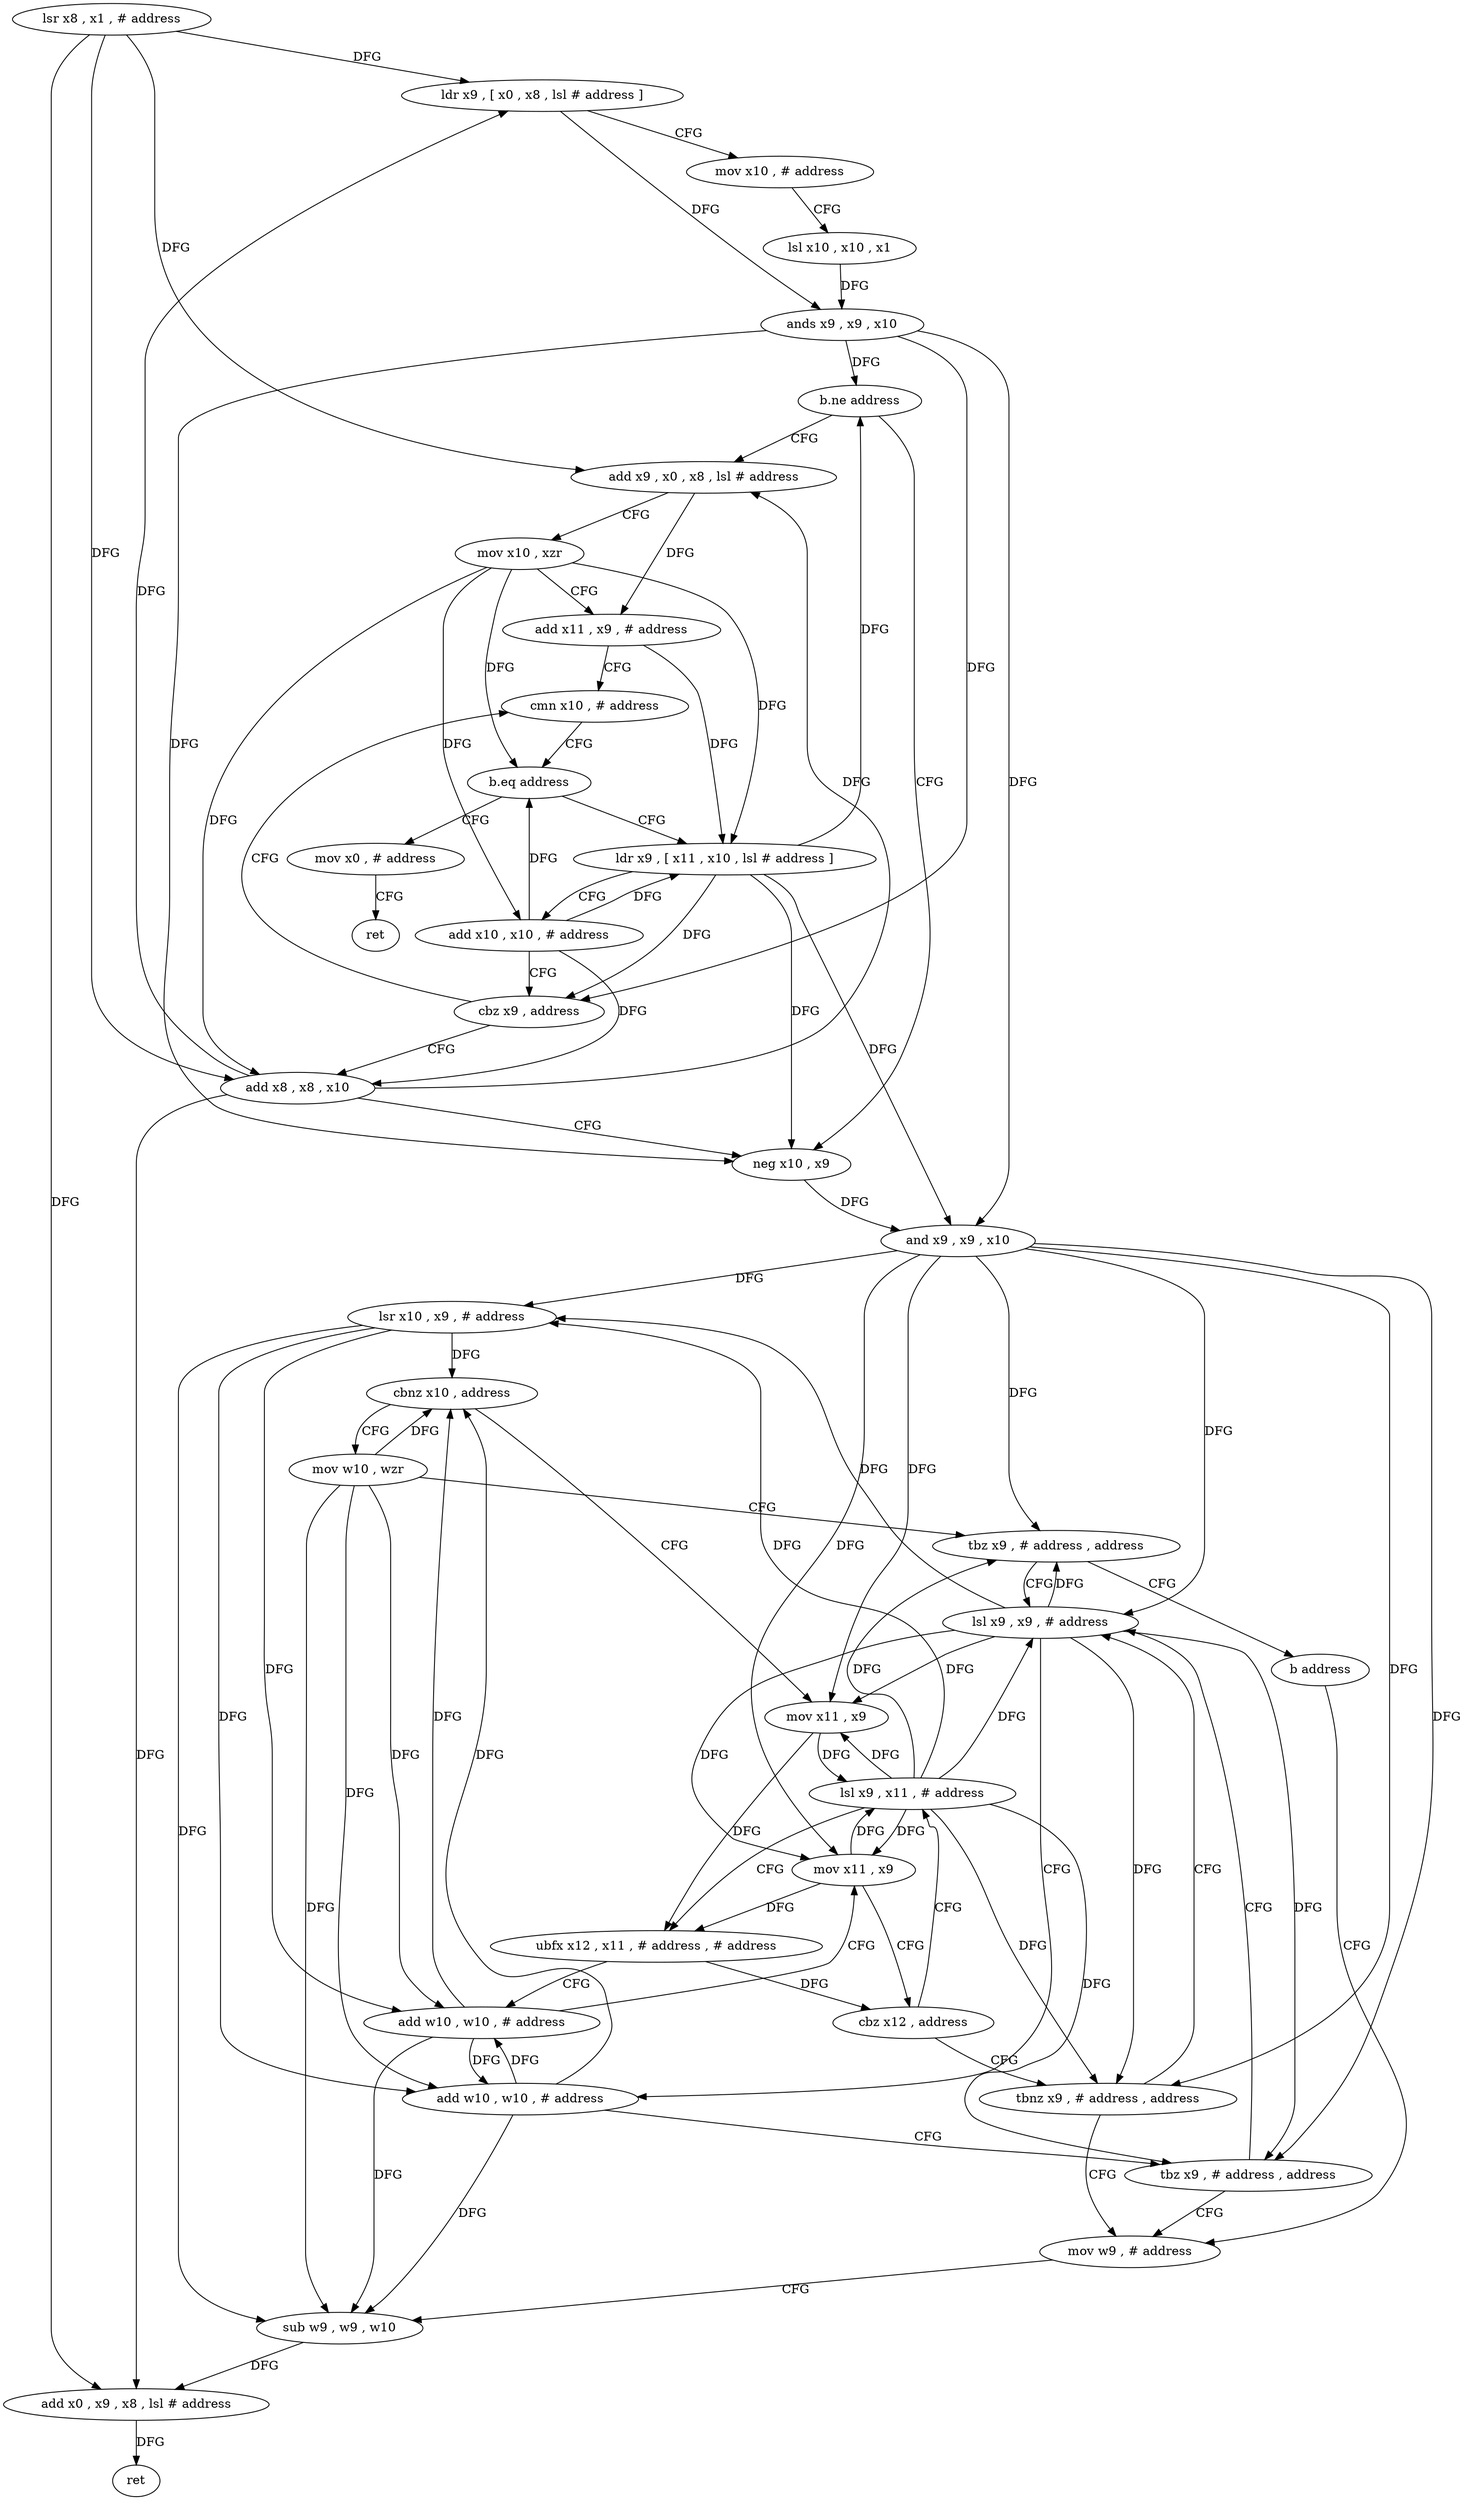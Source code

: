 digraph "func" {
"4222880" [label = "lsr x8 , x1 , # address" ]
"4222884" [label = "ldr x9 , [ x0 , x8 , lsl # address ]" ]
"4222888" [label = "mov x10 , # address" ]
"4222892" [label = "lsl x10 , x10 , x1" ]
"4222896" [label = "ands x9 , x9 , x10" ]
"4222900" [label = "b.ne address" ]
"4222940" [label = "neg x10 , x9" ]
"4222904" [label = "add x9 , x0 , x8 , lsl # address" ]
"4222944" [label = "and x9 , x9 , x10" ]
"4222948" [label = "lsr x10 , x9 , # address" ]
"4222952" [label = "cbnz x10 , address" ]
"4223012" [label = "mov w10 , wzr" ]
"4222956" [label = "mov x11 , x9" ]
"4222908" [label = "mov x10 , xzr" ]
"4222912" [label = "add x11 , x9 , # address" ]
"4222916" [label = "cmn x10 , # address" ]
"4223016" [label = "tbz x9 , # address , address" ]
"4222984" [label = "lsl x9 , x9 , # address" ]
"4223020" [label = "b address" ]
"4222960" [label = "lsl x9 , x11 , # address" ]
"4223024" [label = "mov x0 , # address" ]
"4223028" [label = "ret" ]
"4222924" [label = "ldr x9 , [ x11 , x10 , lsl # address ]" ]
"4222928" [label = "add x10 , x10 , # address" ]
"4222932" [label = "cbz x9 , address" ]
"4222936" [label = "add x8 , x8 , x10" ]
"4222988" [label = "add w10 , w10 , # address" ]
"4222992" [label = "tbz x9 , # address , address" ]
"4222996" [label = "mov w9 , # address" ]
"4222964" [label = "ubfx x12 , x11 , # address , # address" ]
"4222968" [label = "add w10 , w10 , # address" ]
"4222972" [label = "mov x11 , x9" ]
"4222976" [label = "cbz x12 , address" ]
"4222980" [label = "tbnz x9 , # address , address" ]
"4222920" [label = "b.eq address" ]
"4223000" [label = "sub w9 , w9 , w10" ]
"4223004" [label = "add x0 , x9 , x8 , lsl # address" ]
"4223008" [label = "ret" ]
"4222880" -> "4222884" [ label = "DFG" ]
"4222880" -> "4222904" [ label = "DFG" ]
"4222880" -> "4223004" [ label = "DFG" ]
"4222880" -> "4222936" [ label = "DFG" ]
"4222884" -> "4222888" [ label = "CFG" ]
"4222884" -> "4222896" [ label = "DFG" ]
"4222888" -> "4222892" [ label = "CFG" ]
"4222892" -> "4222896" [ label = "DFG" ]
"4222896" -> "4222900" [ label = "DFG" ]
"4222896" -> "4222940" [ label = "DFG" ]
"4222896" -> "4222944" [ label = "DFG" ]
"4222896" -> "4222932" [ label = "DFG" ]
"4222900" -> "4222940" [ label = "CFG" ]
"4222900" -> "4222904" [ label = "CFG" ]
"4222940" -> "4222944" [ label = "DFG" ]
"4222904" -> "4222908" [ label = "CFG" ]
"4222904" -> "4222912" [ label = "DFG" ]
"4222944" -> "4222948" [ label = "DFG" ]
"4222944" -> "4223016" [ label = "DFG" ]
"4222944" -> "4222956" [ label = "DFG" ]
"4222944" -> "4222984" [ label = "DFG" ]
"4222944" -> "4222992" [ label = "DFG" ]
"4222944" -> "4222972" [ label = "DFG" ]
"4222944" -> "4222980" [ label = "DFG" ]
"4222948" -> "4222952" [ label = "DFG" ]
"4222948" -> "4222988" [ label = "DFG" ]
"4222948" -> "4222968" [ label = "DFG" ]
"4222948" -> "4223000" [ label = "DFG" ]
"4222952" -> "4223012" [ label = "CFG" ]
"4222952" -> "4222956" [ label = "CFG" ]
"4223012" -> "4223016" [ label = "CFG" ]
"4223012" -> "4222952" [ label = "DFG" ]
"4223012" -> "4222988" [ label = "DFG" ]
"4223012" -> "4222968" [ label = "DFG" ]
"4223012" -> "4223000" [ label = "DFG" ]
"4222956" -> "4222960" [ label = "DFG" ]
"4222956" -> "4222964" [ label = "DFG" ]
"4222908" -> "4222912" [ label = "CFG" ]
"4222908" -> "4222920" [ label = "DFG" ]
"4222908" -> "4222924" [ label = "DFG" ]
"4222908" -> "4222928" [ label = "DFG" ]
"4222908" -> "4222936" [ label = "DFG" ]
"4222912" -> "4222916" [ label = "CFG" ]
"4222912" -> "4222924" [ label = "DFG" ]
"4222916" -> "4222920" [ label = "CFG" ]
"4223016" -> "4222984" [ label = "CFG" ]
"4223016" -> "4223020" [ label = "CFG" ]
"4222984" -> "4222988" [ label = "CFG" ]
"4222984" -> "4222948" [ label = "DFG" ]
"4222984" -> "4223016" [ label = "DFG" ]
"4222984" -> "4222956" [ label = "DFG" ]
"4222984" -> "4222992" [ label = "DFG" ]
"4222984" -> "4222972" [ label = "DFG" ]
"4222984" -> "4222980" [ label = "DFG" ]
"4223020" -> "4222996" [ label = "CFG" ]
"4222960" -> "4222964" [ label = "CFG" ]
"4222960" -> "4222948" [ label = "DFG" ]
"4222960" -> "4223016" [ label = "DFG" ]
"4222960" -> "4222956" [ label = "DFG" ]
"4222960" -> "4222984" [ label = "DFG" ]
"4222960" -> "4222992" [ label = "DFG" ]
"4222960" -> "4222972" [ label = "DFG" ]
"4222960" -> "4222980" [ label = "DFG" ]
"4223024" -> "4223028" [ label = "CFG" ]
"4222924" -> "4222928" [ label = "CFG" ]
"4222924" -> "4222900" [ label = "DFG" ]
"4222924" -> "4222940" [ label = "DFG" ]
"4222924" -> "4222944" [ label = "DFG" ]
"4222924" -> "4222932" [ label = "DFG" ]
"4222928" -> "4222932" [ label = "CFG" ]
"4222928" -> "4222920" [ label = "DFG" ]
"4222928" -> "4222924" [ label = "DFG" ]
"4222928" -> "4222936" [ label = "DFG" ]
"4222932" -> "4222916" [ label = "CFG" ]
"4222932" -> "4222936" [ label = "CFG" ]
"4222936" -> "4222940" [ label = "CFG" ]
"4222936" -> "4222884" [ label = "DFG" ]
"4222936" -> "4222904" [ label = "DFG" ]
"4222936" -> "4223004" [ label = "DFG" ]
"4222988" -> "4222992" [ label = "CFG" ]
"4222988" -> "4222952" [ label = "DFG" ]
"4222988" -> "4222968" [ label = "DFG" ]
"4222988" -> "4223000" [ label = "DFG" ]
"4222992" -> "4222984" [ label = "CFG" ]
"4222992" -> "4222996" [ label = "CFG" ]
"4222996" -> "4223000" [ label = "CFG" ]
"4222964" -> "4222968" [ label = "CFG" ]
"4222964" -> "4222976" [ label = "DFG" ]
"4222968" -> "4222972" [ label = "CFG" ]
"4222968" -> "4222952" [ label = "DFG" ]
"4222968" -> "4222988" [ label = "DFG" ]
"4222968" -> "4223000" [ label = "DFG" ]
"4222972" -> "4222976" [ label = "CFG" ]
"4222972" -> "4222960" [ label = "DFG" ]
"4222972" -> "4222964" [ label = "DFG" ]
"4222976" -> "4222960" [ label = "CFG" ]
"4222976" -> "4222980" [ label = "CFG" ]
"4222980" -> "4222996" [ label = "CFG" ]
"4222980" -> "4222984" [ label = "CFG" ]
"4222920" -> "4223024" [ label = "CFG" ]
"4222920" -> "4222924" [ label = "CFG" ]
"4223000" -> "4223004" [ label = "DFG" ]
"4223004" -> "4223008" [ label = "DFG" ]
}
